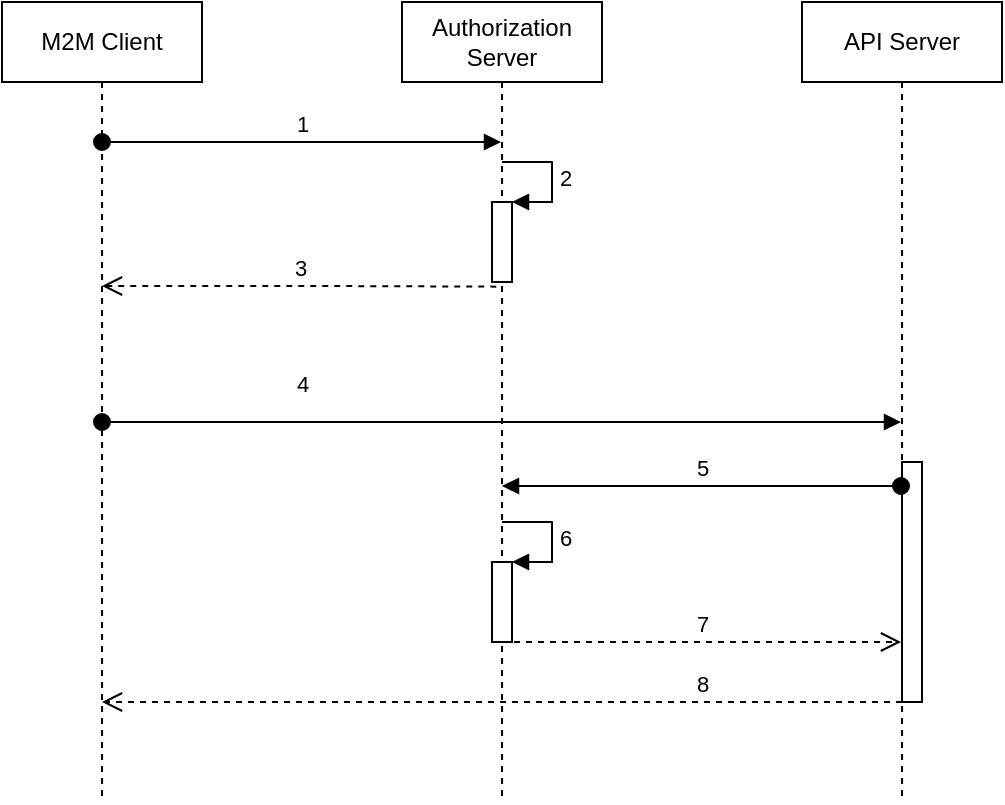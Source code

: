 <mxfile version="14.2.9" type="google"><diagram id="fG91C5z-CsDTiuHdSEDv" name="Page-1"><mxGraphModel dx="1426" dy="803" grid="1" gridSize="10" guides="1" tooltips="1" connect="1" arrows="1" fold="1" page="1" pageScale="1" pageWidth="827" pageHeight="1169" math="0" shadow="0"><root><mxCell id="0"/><mxCell id="1" parent="0"/><mxCell id="AQYJFRbhALj7xCYRBRl0-1" value="M2M Client" style="shape=umlLifeline;perimeter=lifelinePerimeter;whiteSpace=wrap;html=1;container=1;collapsible=0;recursiveResize=0;outlineConnect=0;" parent="1" vertex="1"><mxGeometry x="40" y="40" width="100" height="400" as="geometry"/></mxCell><mxCell id="AQYJFRbhALj7xCYRBRl0-15" value="4" style="html=1;verticalAlign=bottom;startArrow=oval;startFill=1;endArrow=block;startSize=8;" parent="AQYJFRbhALj7xCYRBRl0-1" target="AQYJFRbhALj7xCYRBRl0-3" edge="1"><mxGeometry x="-0.499" y="10" width="60" relative="1" as="geometry"><mxPoint x="50" y="210" as="sourcePoint"/><mxPoint x="110" y="210" as="targetPoint"/><mxPoint as="offset"/></mxGeometry></mxCell><mxCell id="AQYJFRbhALj7xCYRBRl0-17" value="1" style="html=1;verticalAlign=bottom;startArrow=oval;startFill=1;endArrow=block;startSize=8;" parent="AQYJFRbhALj7xCYRBRl0-1" target="AQYJFRbhALj7xCYRBRl0-2" edge="1"><mxGeometry width="60" relative="1" as="geometry"><mxPoint x="50" y="70" as="sourcePoint"/><mxPoint x="110" y="70" as="targetPoint"/></mxGeometry></mxCell><mxCell id="AQYJFRbhALj7xCYRBRl0-2" value="Authorization Server" style="shape=umlLifeline;perimeter=lifelinePerimeter;whiteSpace=wrap;html=1;container=1;collapsible=0;recursiveResize=0;outlineConnect=0;" parent="1" vertex="1"><mxGeometry x="240" y="40" width="100" height="400" as="geometry"/></mxCell><mxCell id="AQYJFRbhALj7xCYRBRl0-26" value="" style="html=1;points=[];perimeter=orthogonalPerimeter;" parent="AQYJFRbhALj7xCYRBRl0-2" vertex="1"><mxGeometry x="45" y="100" width="10" height="40" as="geometry"/></mxCell><mxCell id="AQYJFRbhALj7xCYRBRl0-27" value="2" style="edgeStyle=orthogonalEdgeStyle;html=1;align=left;spacingLeft=2;endArrow=block;rounded=0;entryX=1;entryY=0;" parent="AQYJFRbhALj7xCYRBRl0-2" target="AQYJFRbhALj7xCYRBRl0-26" edge="1"><mxGeometry relative="1" as="geometry"><mxPoint x="50" y="80" as="sourcePoint"/><Array as="points"><mxPoint x="50" y="80"/><mxPoint x="75" y="80"/><mxPoint x="75" y="100"/></Array></mxGeometry></mxCell><mxCell id="AQYJFRbhALj7xCYRBRl0-29" value="" style="html=1;points=[];perimeter=orthogonalPerimeter;" parent="AQYJFRbhALj7xCYRBRl0-2" vertex="1"><mxGeometry x="45" y="280" width="10" height="40" as="geometry"/></mxCell><mxCell id="AQYJFRbhALj7xCYRBRl0-30" value="6" style="edgeStyle=orthogonalEdgeStyle;html=1;align=left;spacingLeft=2;endArrow=block;rounded=0;entryX=1;entryY=0;" parent="AQYJFRbhALj7xCYRBRl0-2" target="AQYJFRbhALj7xCYRBRl0-29" edge="1"><mxGeometry relative="1" as="geometry"><mxPoint x="50" y="260" as="sourcePoint"/><Array as="points"><mxPoint x="75" y="260"/></Array></mxGeometry></mxCell><mxCell id="AQYJFRbhALj7xCYRBRl0-3" value="API Server" style="shape=umlLifeline;perimeter=lifelinePerimeter;whiteSpace=wrap;html=1;container=1;collapsible=0;recursiveResize=0;outlineConnect=0;" parent="1" vertex="1"><mxGeometry x="440" y="40" width="100" height="400" as="geometry"/></mxCell><mxCell id="AQYJFRbhALj7xCYRBRl0-16" value="" style="html=1;points=[];perimeter=orthogonalPerimeter;" parent="AQYJFRbhALj7xCYRBRl0-3" vertex="1"><mxGeometry x="50" y="230" width="10" height="120" as="geometry"/></mxCell><mxCell id="AQYJFRbhALj7xCYRBRl0-22" value="5" style="html=1;verticalAlign=bottom;startArrow=oval;startFill=1;endArrow=block;startSize=8;" parent="1" source="AQYJFRbhALj7xCYRBRl0-3" target="AQYJFRbhALj7xCYRBRl0-2" edge="1"><mxGeometry width="60" relative="1" as="geometry"><mxPoint x="320" y="340" as="sourcePoint"/><mxPoint x="380" y="340" as="targetPoint"/><Array as="points"><mxPoint x="400" y="282"/></Array></mxGeometry></mxCell><mxCell id="AQYJFRbhALj7xCYRBRl0-23" value="7" style="html=1;verticalAlign=bottom;endArrow=open;dashed=1;endSize=8;" parent="1" source="AQYJFRbhALj7xCYRBRl0-2" target="AQYJFRbhALj7xCYRBRl0-3" edge="1"><mxGeometry relative="1" as="geometry"><mxPoint x="380" y="380" as="sourcePoint"/><mxPoint x="300" y="380" as="targetPoint"/><Array as="points"><mxPoint x="370" y="360"/></Array></mxGeometry></mxCell><mxCell id="AQYJFRbhALj7xCYRBRl0-25" value="8" style="html=1;verticalAlign=bottom;endArrow=open;dashed=1;endSize=8;" parent="1" source="AQYJFRbhALj7xCYRBRl0-16" target="AQYJFRbhALj7xCYRBRl0-1" edge="1"><mxGeometry x="-0.5" relative="1" as="geometry"><mxPoint x="450" y="390" as="sourcePoint"/><mxPoint x="370" y="390" as="targetPoint"/><Array as="points"><mxPoint x="460" y="390"/></Array><mxPoint as="offset"/></mxGeometry></mxCell><mxCell id="AQYJFRbhALj7xCYRBRl0-20" value="3" style="html=1;verticalAlign=bottom;endArrow=open;dashed=1;endSize=8;exitX=0.214;exitY=1.058;exitDx=0;exitDy=0;exitPerimeter=0;" parent="1" source="AQYJFRbhALj7xCYRBRl0-26" target="AQYJFRbhALj7xCYRBRl0-1" edge="1"><mxGeometry relative="1" as="geometry"><mxPoint x="170" y="220" as="sourcePoint"/><mxPoint x="90" y="220" as="targetPoint"/><Array as="points"><mxPoint x="200" y="182"/></Array></mxGeometry></mxCell></root></mxGraphModel></diagram></mxfile>